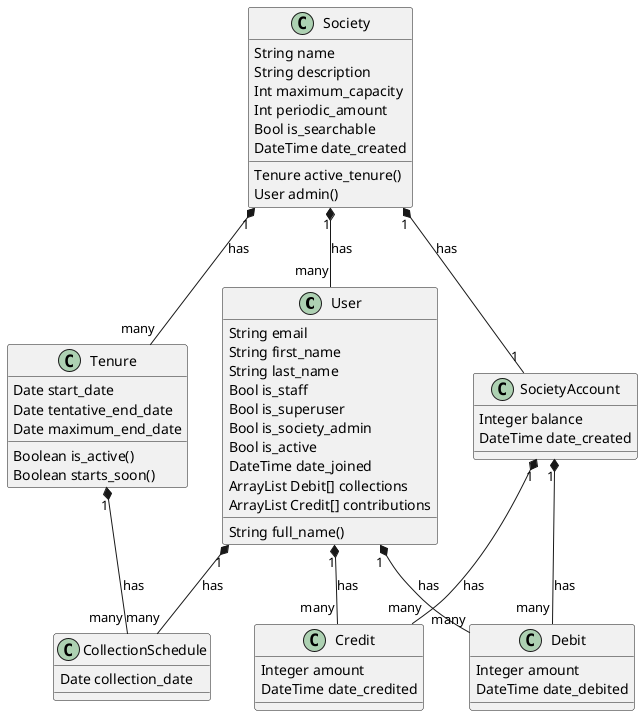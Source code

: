@startuml

class User{
    String email
    String first_name
    String last_name
    Bool is_staff
    Bool is_superuser
    Bool is_society_admin
    Bool is_active
    DateTime date_joined
    ArrayList Debit[] collections
    ArrayList Credit[] contributions
    String full_name()
}

class Society{
    String name
    String description
    Int maximum_capacity
    Int periodic_amount
    Bool is_searchable
    DateTime date_created
    Tenure active_tenure()
    User admin()
}

Society "1" *-- "many" User : has

class SocietyAccount{
    Integer balance
    DateTime date_created
}
Society "1" *-- "1" SocietyAccount : has
class Debit{
    Integer amount
    DateTime date_debited
}
SocietyAccount "1" *-- "many" Debit : has
User "1" *-- "many" Debit : has
class Credit{
    Integer amount
    DateTime date_credited
}
SocietyAccount "1" *-- "many" Credit : has
User "1" *-- "many" Credit : has
class Tenure{
    Date start_date
    Date tentative_end_date
    Date maximum_end_date
    Boolean is_active()
    Boolean starts_soon()
}
Society "1" *-- "many" Tenure : has
class CollectionSchedule{
    Date collection_date
}

User "1" *-- "many" CollectionSchedule : has
Tenure "1" *-- "many" CollectionSchedule : has

@enduml
